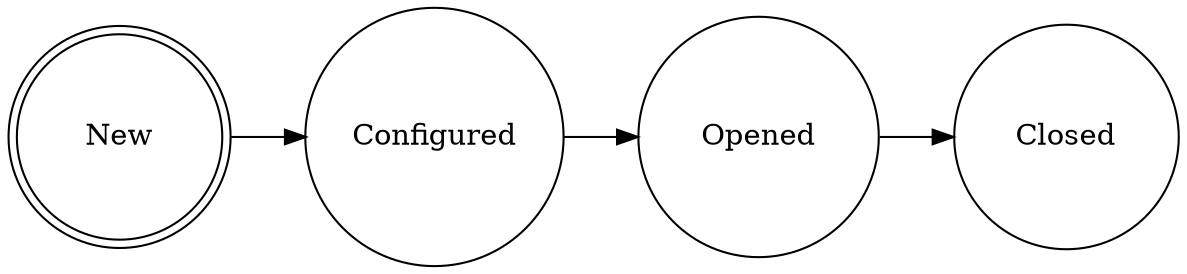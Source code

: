 digraph fsm {
  rankdir=LR;
  fixedsize=true;
  node [shape = doublecircle, width=.5]; New;
  node [shape = circle, width=.5];
  New [label="   New   "];
  Opened [label="  Opened  "];
  Closed [label="  Closed  "];
  New -> Configured
  Configured -> Opened
  Opened -> Closed
}
